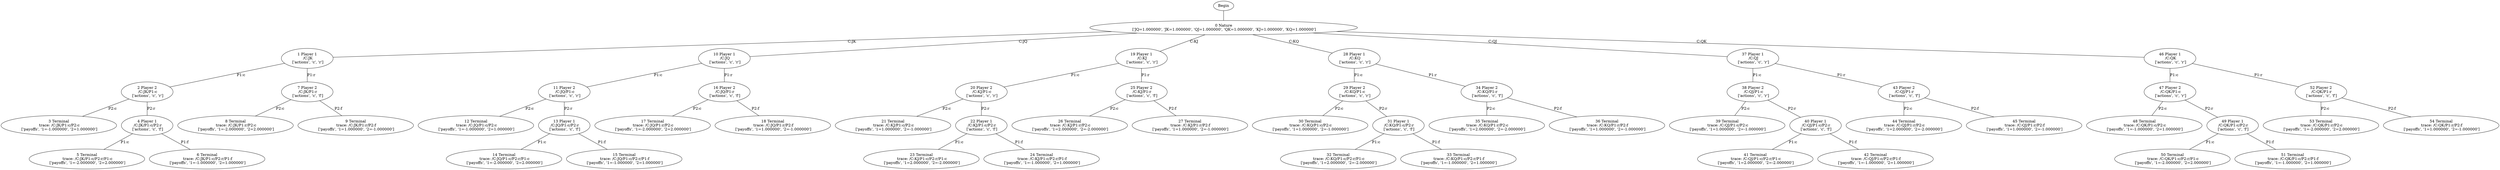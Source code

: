 // The Round Table
graph {
	0 [label="0 Nature
 ['JQ=1.000000', 'JK=1.000000', 'QJ=1.000000', 'QK=1.000000', 'KJ=1.000000', 'KQ=1.000000']"]
	Begin -- 0 [label=""]
	1 [label="1 Player 1
 /C:JK
 ['actions', 'c', 'r']"]
	0 -- 1 [label="C:JK"]
	2 [label="2 Player 2
 /C:JK/P1:c
 ['actions', 'c', 'r']"]
	1 -- 2 [label="P1:c"]
	3 [label="3 Terminal
 trace: /C:JK/P1:c/P2:c
 ['payoffs', '1=-1.000000', '2=1.000000']"]
	2 -- 3 [label="P2:c"]
	4 [label="4 Player 1
 /C:JK/P1:c/P2:r
 ['actions', 'c', 'f']"]
	2 -- 4 [label="P2:r"]
	5 [label="5 Terminal
 trace: /C:JK/P1:c/P2:r/P1:c
 ['payoffs', '1=-2.000000', '2=2.000000']"]
	4 -- 5 [label="P1:c"]
	6 [label="6 Terminal
 trace: /C:JK/P1:c/P2:r/P1:f
 ['payoffs', '1=-1.000000', '2=1.000000']"]
	4 -- 6 [label="P1:f"]
	7 [label="7 Player 2
 /C:JK/P1:r
 ['actions', 'c', 'f']"]
	1 -- 7 [label="P1:r"]
	8 [label="8 Terminal
 trace: /C:JK/P1:r/P2:c
 ['payoffs', '1=-2.000000', '2=2.000000']"]
	7 -- 8 [label="P2:c"]
	9 [label="9 Terminal
 trace: /C:JK/P1:r/P2:f
 ['payoffs', '1=1.000000', '2=-1.000000']"]
	7 -- 9 [label="P2:f"]
	10 [label="10 Player 1
 /C:JQ
 ['actions', 'c', 'r']"]
	0 -- 10 [label="C:JQ"]
	11 [label="11 Player 2
 /C:JQ/P1:c
 ['actions', 'c', 'r']"]
	10 -- 11 [label="P1:c"]
	12 [label="12 Terminal
 trace: /C:JQ/P1:c/P2:c
 ['payoffs', '1=-1.000000', '2=1.000000']"]
	11 -- 12 [label="P2:c"]
	13 [label="13 Player 1
 /C:JQ/P1:c/P2:r
 ['actions', 'c', 'f']"]
	11 -- 13 [label="P2:r"]
	14 [label="14 Terminal
 trace: /C:JQ/P1:c/P2:r/P1:c
 ['payoffs', '1=-2.000000', '2=2.000000']"]
	13 -- 14 [label="P1:c"]
	15 [label="15 Terminal
 trace: /C:JQ/P1:c/P2:r/P1:f
 ['payoffs', '1=-1.000000', '2=1.000000']"]
	13 -- 15 [label="P1:f"]
	16 [label="16 Player 2
 /C:JQ/P1:r
 ['actions', 'c', 'f']"]
	10 -- 16 [label="P1:r"]
	17 [label="17 Terminal
 trace: /C:JQ/P1:r/P2:c
 ['payoffs', '1=-2.000000', '2=2.000000']"]
	16 -- 17 [label="P2:c"]
	18 [label="18 Terminal
 trace: /C:JQ/P1:r/P2:f
 ['payoffs', '1=1.000000', '2=-1.000000']"]
	16 -- 18 [label="P2:f"]
	19 [label="19 Player 1
 /C:KJ
 ['actions', 'c', 'r']"]
	0 -- 19 [label="C:KJ"]
	20 [label="20 Player 2
 /C:KJ/P1:c
 ['actions', 'c', 'r']"]
	19 -- 20 [label="P1:c"]
	21 [label="21 Terminal
 trace: /C:KJ/P1:c/P2:c
 ['payoffs', '1=1.000000', '2=-1.000000']"]
	20 -- 21 [label="P2:c"]
	22 [label="22 Player 1
 /C:KJ/P1:c/P2:r
 ['actions', 'c', 'f']"]
	20 -- 22 [label="P2:r"]
	23 [label="23 Terminal
 trace: /C:KJ/P1:c/P2:r/P1:c
 ['payoffs', '1=2.000000', '2=-2.000000']"]
	22 -- 23 [label="P1:c"]
	24 [label="24 Terminal
 trace: /C:KJ/P1:c/P2:r/P1:f
 ['payoffs', '1=-1.000000', '2=1.000000']"]
	22 -- 24 [label="P1:f"]
	25 [label="25 Player 2
 /C:KJ/P1:r
 ['actions', 'c', 'f']"]
	19 -- 25 [label="P1:r"]
	26 [label="26 Terminal
 trace: /C:KJ/P1:r/P2:c
 ['payoffs', '1=2.000000', '2=-2.000000']"]
	25 -- 26 [label="P2:c"]
	27 [label="27 Terminal
 trace: /C:KJ/P1:r/P2:f
 ['payoffs', '1=1.000000', '2=-1.000000']"]
	25 -- 27 [label="P2:f"]
	28 [label="28 Player 1
 /C:KQ
 ['actions', 'c', 'r']"]
	0 -- 28 [label="C:KQ"]
	29 [label="29 Player 2
 /C:KQ/P1:c
 ['actions', 'c', 'r']"]
	28 -- 29 [label="P1:c"]
	30 [label="30 Terminal
 trace: /C:KQ/P1:c/P2:c
 ['payoffs', '1=1.000000', '2=-1.000000']"]
	29 -- 30 [label="P2:c"]
	31 [label="31 Player 1
 /C:KQ/P1:c/P2:r
 ['actions', 'c', 'f']"]
	29 -- 31 [label="P2:r"]
	32 [label="32 Terminal
 trace: /C:KQ/P1:c/P2:r/P1:c
 ['payoffs', '1=2.000000', '2=-2.000000']"]
	31 -- 32 [label="P1:c"]
	33 [label="33 Terminal
 trace: /C:KQ/P1:c/P2:r/P1:f
 ['payoffs', '1=-1.000000', '2=1.000000']"]
	31 -- 33 [label="P1:f"]
	34 [label="34 Player 2
 /C:KQ/P1:r
 ['actions', 'c', 'f']"]
	28 -- 34 [label="P1:r"]
	35 [label="35 Terminal
 trace: /C:KQ/P1:r/P2:c
 ['payoffs', '1=2.000000', '2=-2.000000']"]
	34 -- 35 [label="P2:c"]
	36 [label="36 Terminal
 trace: /C:KQ/P1:r/P2:f
 ['payoffs', '1=1.000000', '2=-1.000000']"]
	34 -- 36 [label="P2:f"]
	37 [label="37 Player 1
 /C:QJ
 ['actions', 'c', 'r']"]
	0 -- 37 [label="C:QJ"]
	38 [label="38 Player 2
 /C:QJ/P1:c
 ['actions', 'c', 'r']"]
	37 -- 38 [label="P1:c"]
	39 [label="39 Terminal
 trace: /C:QJ/P1:c/P2:c
 ['payoffs', '1=1.000000', '2=-1.000000']"]
	38 -- 39 [label="P2:c"]
	40 [label="40 Player 1
 /C:QJ/P1:c/P2:r
 ['actions', 'c', 'f']"]
	38 -- 40 [label="P2:r"]
	41 [label="41 Terminal
 trace: /C:QJ/P1:c/P2:r/P1:c
 ['payoffs', '1=2.000000', '2=-2.000000']"]
	40 -- 41 [label="P1:c"]
	42 [label="42 Terminal
 trace: /C:QJ/P1:c/P2:r/P1:f
 ['payoffs', '1=-1.000000', '2=1.000000']"]
	40 -- 42 [label="P1:f"]
	43 [label="43 Player 2
 /C:QJ/P1:r
 ['actions', 'c', 'f']"]
	37 -- 43 [label="P1:r"]
	44 [label="44 Terminal
 trace: /C:QJ/P1:r/P2:c
 ['payoffs', '1=2.000000', '2=-2.000000']"]
	43 -- 44 [label="P2:c"]
	45 [label="45 Terminal
 trace: /C:QJ/P1:r/P2:f
 ['payoffs', '1=1.000000', '2=-1.000000']"]
	43 -- 45 [label="P2:f"]
	46 [label="46 Player 1
 /C:QK
 ['actions', 'c', 'r']"]
	0 -- 46 [label="C:QK"]
	47 [label="47 Player 2
 /C:QK/P1:c
 ['actions', 'c', 'r']"]
	46 -- 47 [label="P1:c"]
	48 [label="48 Terminal
 trace: /C:QK/P1:c/P2:c
 ['payoffs', '1=-1.000000', '2=1.000000']"]
	47 -- 48 [label="P2:c"]
	49 [label="49 Player 1
 /C:QK/P1:c/P2:r
 ['actions', 'c', 'f']"]
	47 -- 49 [label="P2:r"]
	50 [label="50 Terminal
 trace: /C:QK/P1:c/P2:r/P1:c
 ['payoffs', '1=-2.000000', '2=2.000000']"]
	49 -- 50 [label="P1:c"]
	51 [label="51 Terminal
 trace: /C:QK/P1:c/P2:r/P1:f
 ['payoffs', '1=-1.000000', '2=1.000000']"]
	49 -- 51 [label="P1:f"]
	52 [label="52 Player 2
 /C:QK/P1:r
 ['actions', 'c', 'f']"]
	46 -- 52 [label="P1:r"]
	53 [label="53 Terminal
 trace: /C:QK/P1:r/P2:c
 ['payoffs', '1=-2.000000', '2=2.000000']"]
	52 -- 53 [label="P2:c"]
	54 [label="54 Terminal
 trace: /C:QK/P1:r/P2:f
 ['payoffs', '1=1.000000', '2=-1.000000']"]
	52 -- 54 [label="P2:f"]
}
